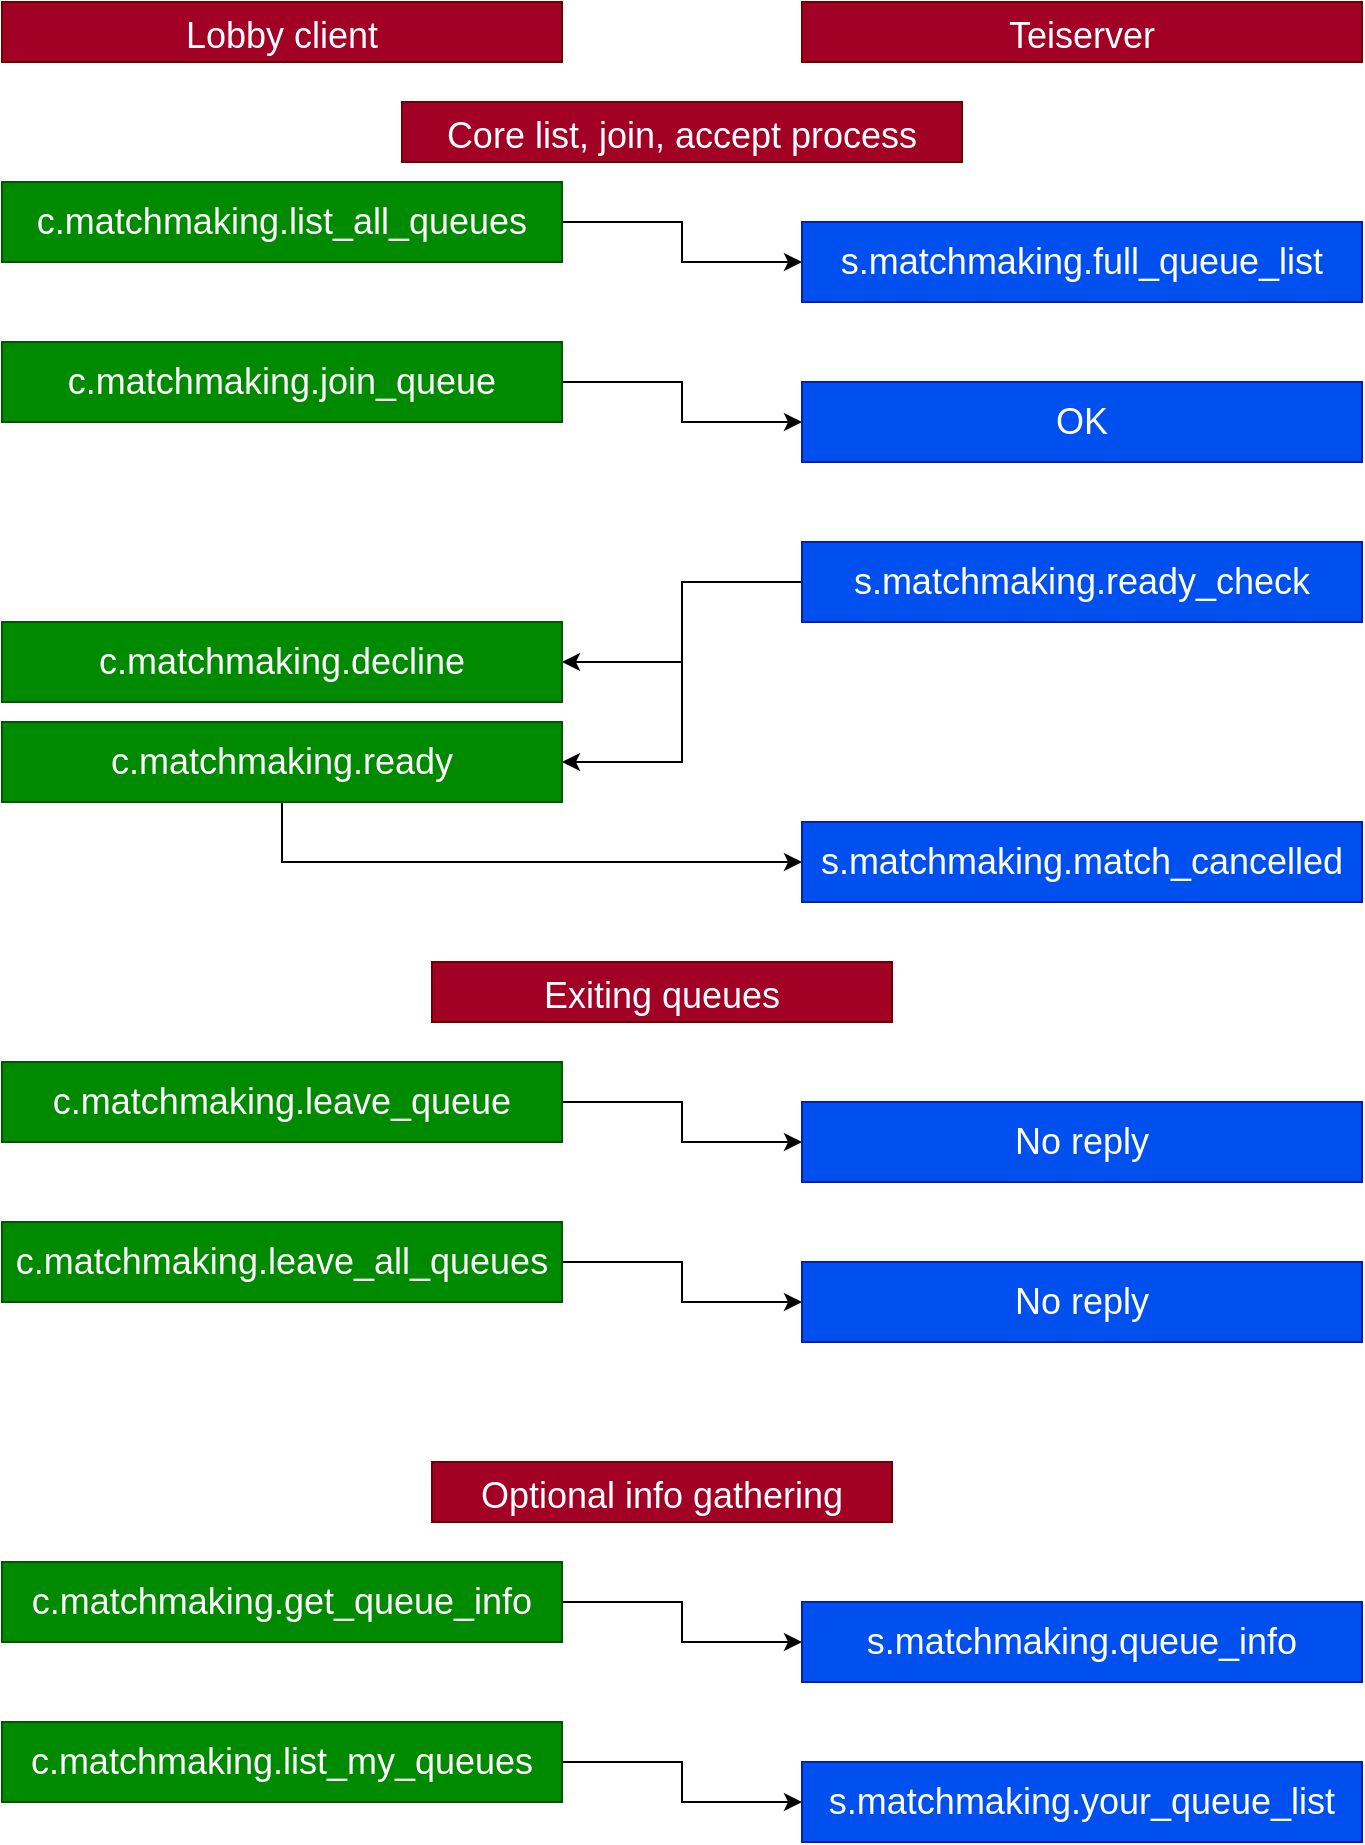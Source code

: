 <mxfile>
    <diagram id="joUaeKdTTMiCsIj0IbJK" name="Page-1">
        <mxGraphModel dx="1561" dy="1170" grid="1" gridSize="10" guides="1" tooltips="1" connect="1" arrows="1" fold="1" page="1" pageScale="1" pageWidth="827" pageHeight="1169" math="0" shadow="0">
            <root>
                <mxCell id="0"/>
                <mxCell id="1" parent="0"/>
                <mxCell id="15" style="edgeStyle=orthogonalEdgeStyle;rounded=0;orthogonalLoop=1;jettySize=auto;html=1;" parent="1" source="6" target="8" edge="1">
                    <mxGeometry relative="1" as="geometry"/>
                </mxCell>
                <mxCell id="6" value="c.matchmaking.list_all_queues" style="rounded=0;whiteSpace=wrap;html=1;fontSize=18;fillColor=#008a00;strokeColor=#005700;fontColor=#ffffff;" parent="1" vertex="1">
                    <mxGeometry x="40" y="120" width="280" height="40" as="geometry"/>
                </mxCell>
                <mxCell id="8" value="s.matchmaking.full_queue_list" style="rounded=0;whiteSpace=wrap;html=1;fontSize=18;fillColor=#0050ef;strokeColor=#001DBC;fontColor=#ffffff;" parent="1" vertex="1">
                    <mxGeometry x="440" y="140" width="280" height="40" as="geometry"/>
                </mxCell>
                <mxCell id="17" style="edgeStyle=orthogonalEdgeStyle;rounded=0;orthogonalLoop=1;jettySize=auto;html=1;" parent="1" source="11" target="14" edge="1">
                    <mxGeometry relative="1" as="geometry"/>
                </mxCell>
                <mxCell id="11" value="c.matchmaking.join_queue" style="rounded=0;whiteSpace=wrap;html=1;fontSize=18;fillColor=#008a00;strokeColor=#005700;fontColor=#ffffff;" parent="1" vertex="1">
                    <mxGeometry x="40" y="200" width="280" height="40" as="geometry"/>
                </mxCell>
                <mxCell id="16" style="edgeStyle=orthogonalEdgeStyle;rounded=0;orthogonalLoop=1;jettySize=auto;html=1;" parent="1" source="12" target="13" edge="1">
                    <mxGeometry relative="1" as="geometry"/>
                </mxCell>
                <mxCell id="12" value="c.matchmaking.leave_queue" style="rounded=0;whiteSpace=wrap;html=1;fontSize=18;fillColor=#008a00;strokeColor=#005700;fontColor=#ffffff;" parent="1" vertex="1">
                    <mxGeometry x="40" y="560" width="280" height="40" as="geometry"/>
                </mxCell>
                <mxCell id="13" value="No reply" style="rounded=0;whiteSpace=wrap;html=1;fontSize=18;fillColor=#0050ef;strokeColor=#001DBC;fontColor=#ffffff;" parent="1" vertex="1">
                    <mxGeometry x="440" y="580" width="280" height="40" as="geometry"/>
                </mxCell>
                <mxCell id="14" value="OK" style="rounded=0;whiteSpace=wrap;html=1;fontSize=18;fillColor=#0050ef;strokeColor=#001DBC;fontColor=#ffffff;" parent="1" vertex="1">
                    <mxGeometry x="440" y="220" width="280" height="40" as="geometry"/>
                </mxCell>
                <mxCell id="21" style="edgeStyle=orthogonalEdgeStyle;rounded=0;orthogonalLoop=1;jettySize=auto;html=1;" parent="1" source="18" target="19" edge="1">
                    <mxGeometry relative="1" as="geometry">
                        <Array as="points">
                            <mxPoint x="380" y="320"/>
                            <mxPoint x="380" y="410"/>
                        </Array>
                    </mxGeometry>
                </mxCell>
                <mxCell id="22" style="edgeStyle=orthogonalEdgeStyle;rounded=0;orthogonalLoop=1;jettySize=auto;html=1;entryX=1;entryY=0.5;entryDx=0;entryDy=0;" parent="1" source="18" target="20" edge="1">
                    <mxGeometry relative="1" as="geometry"/>
                </mxCell>
                <mxCell id="18" value="s.matchmaking.ready_check" style="rounded=0;whiteSpace=wrap;html=1;fontSize=18;fillColor=#0050ef;strokeColor=#001DBC;fontColor=#ffffff;" parent="1" vertex="1">
                    <mxGeometry x="440" y="300" width="280" height="40" as="geometry"/>
                </mxCell>
                <mxCell id="36" style="edgeStyle=orthogonalEdgeStyle;rounded=0;orthogonalLoop=1;jettySize=auto;html=1;entryX=0;entryY=0.5;entryDx=0;entryDy=0;" edge="1" parent="1" source="19" target="35">
                    <mxGeometry relative="1" as="geometry">
                        <Array as="points">
                            <mxPoint x="180" y="460"/>
                        </Array>
                    </mxGeometry>
                </mxCell>
                <mxCell id="19" value="c.matchmaking.ready" style="rounded=0;whiteSpace=wrap;html=1;fontSize=18;fillColor=#008a00;strokeColor=#005700;fontColor=#ffffff;" parent="1" vertex="1">
                    <mxGeometry x="40" y="390" width="280" height="40" as="geometry"/>
                </mxCell>
                <mxCell id="20" value="c.matchmaking.decline" style="rounded=0;whiteSpace=wrap;html=1;fontSize=18;fillColor=#008a00;strokeColor=#005700;fontColor=#ffffff;" parent="1" vertex="1">
                    <mxGeometry x="40" y="340" width="280" height="40" as="geometry"/>
                </mxCell>
                <mxCell id="23" style="edgeStyle=orthogonalEdgeStyle;rounded=0;orthogonalLoop=1;jettySize=auto;html=1;" edge="1" parent="1" source="24" target="25">
                    <mxGeometry relative="1" as="geometry"/>
                </mxCell>
                <mxCell id="24" value="c.matchmaking.leave_all_queues" style="rounded=0;whiteSpace=wrap;html=1;fontSize=18;fillColor=#008a00;strokeColor=#005700;fontColor=#ffffff;" vertex="1" parent="1">
                    <mxGeometry x="40" y="640" width="280" height="40" as="geometry"/>
                </mxCell>
                <mxCell id="25" value="No reply" style="rounded=0;whiteSpace=wrap;html=1;fontSize=18;fillColor=#0050ef;strokeColor=#001DBC;fontColor=#ffffff;" vertex="1" parent="1">
                    <mxGeometry x="440" y="660" width="280" height="40" as="geometry"/>
                </mxCell>
                <mxCell id="26" value="&lt;span style=&quot;font-family: helvetica; font-size: 18px; font-style: normal; font-weight: 400; letter-spacing: normal; text-indent: 0px; text-transform: none; word-spacing: 0px; display: inline; float: none;&quot;&gt;Core list, join, accept process&lt;/span&gt;" style="text;whiteSpace=wrap;html=1;align=center;labelBackgroundColor=none;fillColor=#a20025;strokeColor=#6F0000;fontColor=#ffffff;" vertex="1" parent="1">
                    <mxGeometry x="240" y="80" width="280" height="30" as="geometry"/>
                </mxCell>
                <mxCell id="27" value="&lt;span style=&quot;font-family: helvetica; font-size: 18px; font-style: normal; font-weight: 400; letter-spacing: normal; text-indent: 0px; text-transform: none; word-spacing: 0px; display: inline; float: none;&quot;&gt;Exiting queues&lt;/span&gt;" style="text;whiteSpace=wrap;html=1;align=center;labelBackgroundColor=none;fillColor=#a20025;strokeColor=#6F0000;fontColor=#ffffff;" vertex="1" parent="1">
                    <mxGeometry x="255" y="510" width="230" height="30" as="geometry"/>
                </mxCell>
                <mxCell id="28" style="edgeStyle=orthogonalEdgeStyle;rounded=0;orthogonalLoop=1;jettySize=auto;html=1;" edge="1" parent="1" source="29" target="30">
                    <mxGeometry relative="1" as="geometry"/>
                </mxCell>
                <mxCell id="29" value="c.matchmaking.get_queue_info" style="rounded=0;whiteSpace=wrap;html=1;fontSize=18;fillColor=#008a00;strokeColor=#005700;fontColor=#ffffff;" vertex="1" parent="1">
                    <mxGeometry x="40" y="810" width="280" height="40" as="geometry"/>
                </mxCell>
                <mxCell id="30" value="s.matchmaking.queue_info" style="rounded=0;whiteSpace=wrap;html=1;fontSize=18;fillColor=#0050ef;strokeColor=#001DBC;fontColor=#ffffff;" vertex="1" parent="1">
                    <mxGeometry x="440" y="830" width="280" height="40" as="geometry"/>
                </mxCell>
                <mxCell id="31" style="edgeStyle=orthogonalEdgeStyle;rounded=0;orthogonalLoop=1;jettySize=auto;html=1;" edge="1" parent="1" source="32" target="33">
                    <mxGeometry relative="1" as="geometry"/>
                </mxCell>
                <mxCell id="32" value="c.matchmaking.list_my_queues" style="rounded=0;whiteSpace=wrap;html=1;fontSize=18;fillColor=#008a00;strokeColor=#005700;fontColor=#ffffff;" vertex="1" parent="1">
                    <mxGeometry x="40" y="890" width="280" height="40" as="geometry"/>
                </mxCell>
                <mxCell id="33" value="s.matchmaking.your_queue_list" style="rounded=0;whiteSpace=wrap;html=1;fontSize=18;fillColor=#0050ef;strokeColor=#001DBC;fontColor=#ffffff;" vertex="1" parent="1">
                    <mxGeometry x="440" y="910" width="280" height="40" as="geometry"/>
                </mxCell>
                <mxCell id="34" value="&lt;span style=&quot;font-family: helvetica; font-size: 18px; font-style: normal; font-weight: 400; letter-spacing: normal; text-indent: 0px; text-transform: none; word-spacing: 0px; display: inline; float: none;&quot;&gt;Optional info gathering&lt;/span&gt;" style="text;whiteSpace=wrap;html=1;align=center;labelBackgroundColor=none;fillColor=#a20025;strokeColor=#6F0000;fontColor=#ffffff;" vertex="1" parent="1">
                    <mxGeometry x="255" y="760" width="230" height="30" as="geometry"/>
                </mxCell>
                <mxCell id="35" value="s.matchmaking.match_cancelled" style="rounded=0;whiteSpace=wrap;html=1;fontSize=18;fillColor=#0050ef;strokeColor=#001DBC;fontColor=#ffffff;" vertex="1" parent="1">
                    <mxGeometry x="440" y="440" width="280" height="40" as="geometry"/>
                </mxCell>
                <mxCell id="38" value="&lt;span style=&quot;font-family: &amp;#34;helvetica&amp;#34; ; font-size: 18px ; font-style: normal ; font-weight: 400 ; letter-spacing: normal ; text-indent: 0px ; text-transform: none ; word-spacing: 0px ; display: inline ; float: none&quot;&gt;Lobby client&lt;br&gt;&lt;/span&gt;" style="text;whiteSpace=wrap;html=1;align=center;labelBackgroundColor=none;fillColor=#a20025;strokeColor=#6F0000;fontColor=#ffffff;" vertex="1" parent="1">
                    <mxGeometry x="40" y="30" width="280" height="30" as="geometry"/>
                </mxCell>
                <mxCell id="39" value="&lt;span style=&quot;font-family: &amp;#34;helvetica&amp;#34; ; font-size: 18px ; font-style: normal ; font-weight: 400 ; letter-spacing: normal ; text-indent: 0px ; text-transform: none ; word-spacing: 0px ; display: inline ; float: none&quot;&gt;Teiserver&lt;br&gt;&lt;/span&gt;" style="text;whiteSpace=wrap;html=1;align=center;labelBackgroundColor=none;fillColor=#a20025;strokeColor=#6F0000;fontColor=#ffffff;" vertex="1" parent="1">
                    <mxGeometry x="440" y="30" width="280" height="30" as="geometry"/>
                </mxCell>
            </root>
        </mxGraphModel>
    </diagram>
</mxfile>